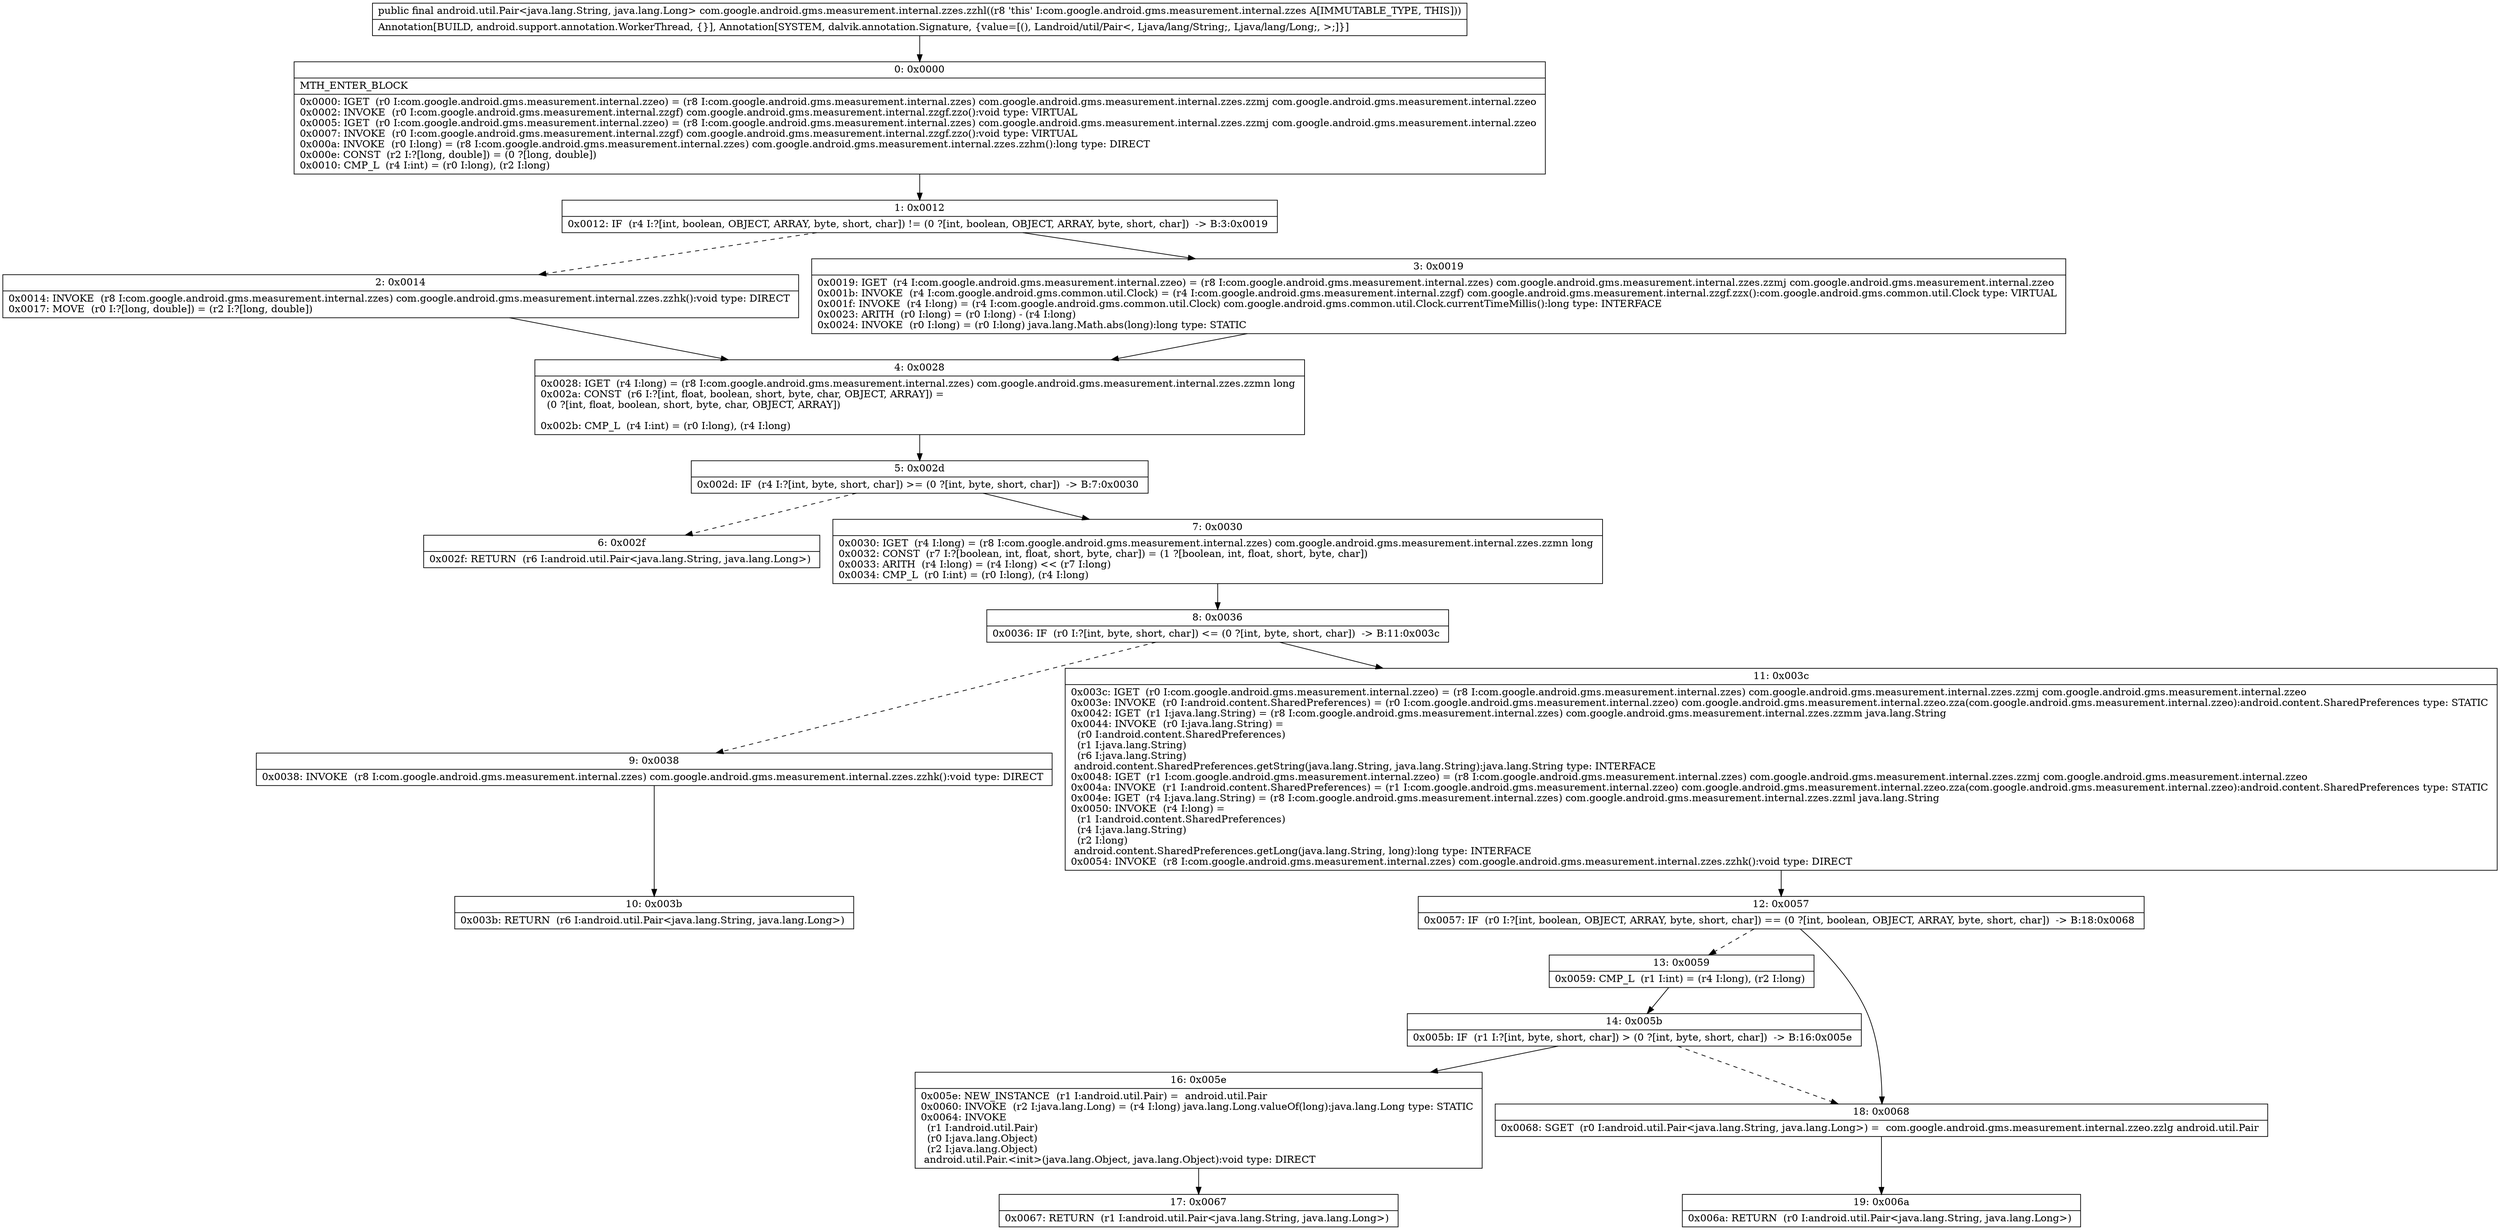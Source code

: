 digraph "CFG forcom.google.android.gms.measurement.internal.zzes.zzhl()Landroid\/util\/Pair;" {
Node_0 [shape=record,label="{0\:\ 0x0000|MTH_ENTER_BLOCK\l|0x0000: IGET  (r0 I:com.google.android.gms.measurement.internal.zzeo) = (r8 I:com.google.android.gms.measurement.internal.zzes) com.google.android.gms.measurement.internal.zzes.zzmj com.google.android.gms.measurement.internal.zzeo \l0x0002: INVOKE  (r0 I:com.google.android.gms.measurement.internal.zzgf) com.google.android.gms.measurement.internal.zzgf.zzo():void type: VIRTUAL \l0x0005: IGET  (r0 I:com.google.android.gms.measurement.internal.zzeo) = (r8 I:com.google.android.gms.measurement.internal.zzes) com.google.android.gms.measurement.internal.zzes.zzmj com.google.android.gms.measurement.internal.zzeo \l0x0007: INVOKE  (r0 I:com.google.android.gms.measurement.internal.zzgf) com.google.android.gms.measurement.internal.zzgf.zzo():void type: VIRTUAL \l0x000a: INVOKE  (r0 I:long) = (r8 I:com.google.android.gms.measurement.internal.zzes) com.google.android.gms.measurement.internal.zzes.zzhm():long type: DIRECT \l0x000e: CONST  (r2 I:?[long, double]) = (0 ?[long, double]) \l0x0010: CMP_L  (r4 I:int) = (r0 I:long), (r2 I:long) \l}"];
Node_1 [shape=record,label="{1\:\ 0x0012|0x0012: IF  (r4 I:?[int, boolean, OBJECT, ARRAY, byte, short, char]) != (0 ?[int, boolean, OBJECT, ARRAY, byte, short, char])  \-\> B:3:0x0019 \l}"];
Node_2 [shape=record,label="{2\:\ 0x0014|0x0014: INVOKE  (r8 I:com.google.android.gms.measurement.internal.zzes) com.google.android.gms.measurement.internal.zzes.zzhk():void type: DIRECT \l0x0017: MOVE  (r0 I:?[long, double]) = (r2 I:?[long, double]) \l}"];
Node_3 [shape=record,label="{3\:\ 0x0019|0x0019: IGET  (r4 I:com.google.android.gms.measurement.internal.zzeo) = (r8 I:com.google.android.gms.measurement.internal.zzes) com.google.android.gms.measurement.internal.zzes.zzmj com.google.android.gms.measurement.internal.zzeo \l0x001b: INVOKE  (r4 I:com.google.android.gms.common.util.Clock) = (r4 I:com.google.android.gms.measurement.internal.zzgf) com.google.android.gms.measurement.internal.zzgf.zzx():com.google.android.gms.common.util.Clock type: VIRTUAL \l0x001f: INVOKE  (r4 I:long) = (r4 I:com.google.android.gms.common.util.Clock) com.google.android.gms.common.util.Clock.currentTimeMillis():long type: INTERFACE \l0x0023: ARITH  (r0 I:long) = (r0 I:long) \- (r4 I:long) \l0x0024: INVOKE  (r0 I:long) = (r0 I:long) java.lang.Math.abs(long):long type: STATIC \l}"];
Node_4 [shape=record,label="{4\:\ 0x0028|0x0028: IGET  (r4 I:long) = (r8 I:com.google.android.gms.measurement.internal.zzes) com.google.android.gms.measurement.internal.zzes.zzmn long \l0x002a: CONST  (r6 I:?[int, float, boolean, short, byte, char, OBJECT, ARRAY]) = \l  (0 ?[int, float, boolean, short, byte, char, OBJECT, ARRAY])\l \l0x002b: CMP_L  (r4 I:int) = (r0 I:long), (r4 I:long) \l}"];
Node_5 [shape=record,label="{5\:\ 0x002d|0x002d: IF  (r4 I:?[int, byte, short, char]) \>= (0 ?[int, byte, short, char])  \-\> B:7:0x0030 \l}"];
Node_6 [shape=record,label="{6\:\ 0x002f|0x002f: RETURN  (r6 I:android.util.Pair\<java.lang.String, java.lang.Long\>) \l}"];
Node_7 [shape=record,label="{7\:\ 0x0030|0x0030: IGET  (r4 I:long) = (r8 I:com.google.android.gms.measurement.internal.zzes) com.google.android.gms.measurement.internal.zzes.zzmn long \l0x0032: CONST  (r7 I:?[boolean, int, float, short, byte, char]) = (1 ?[boolean, int, float, short, byte, char]) \l0x0033: ARITH  (r4 I:long) = (r4 I:long) \<\< (r7 I:long) \l0x0034: CMP_L  (r0 I:int) = (r0 I:long), (r4 I:long) \l}"];
Node_8 [shape=record,label="{8\:\ 0x0036|0x0036: IF  (r0 I:?[int, byte, short, char]) \<= (0 ?[int, byte, short, char])  \-\> B:11:0x003c \l}"];
Node_9 [shape=record,label="{9\:\ 0x0038|0x0038: INVOKE  (r8 I:com.google.android.gms.measurement.internal.zzes) com.google.android.gms.measurement.internal.zzes.zzhk():void type: DIRECT \l}"];
Node_10 [shape=record,label="{10\:\ 0x003b|0x003b: RETURN  (r6 I:android.util.Pair\<java.lang.String, java.lang.Long\>) \l}"];
Node_11 [shape=record,label="{11\:\ 0x003c|0x003c: IGET  (r0 I:com.google.android.gms.measurement.internal.zzeo) = (r8 I:com.google.android.gms.measurement.internal.zzes) com.google.android.gms.measurement.internal.zzes.zzmj com.google.android.gms.measurement.internal.zzeo \l0x003e: INVOKE  (r0 I:android.content.SharedPreferences) = (r0 I:com.google.android.gms.measurement.internal.zzeo) com.google.android.gms.measurement.internal.zzeo.zza(com.google.android.gms.measurement.internal.zzeo):android.content.SharedPreferences type: STATIC \l0x0042: IGET  (r1 I:java.lang.String) = (r8 I:com.google.android.gms.measurement.internal.zzes) com.google.android.gms.measurement.internal.zzes.zzmm java.lang.String \l0x0044: INVOKE  (r0 I:java.lang.String) = \l  (r0 I:android.content.SharedPreferences)\l  (r1 I:java.lang.String)\l  (r6 I:java.lang.String)\l android.content.SharedPreferences.getString(java.lang.String, java.lang.String):java.lang.String type: INTERFACE \l0x0048: IGET  (r1 I:com.google.android.gms.measurement.internal.zzeo) = (r8 I:com.google.android.gms.measurement.internal.zzes) com.google.android.gms.measurement.internal.zzes.zzmj com.google.android.gms.measurement.internal.zzeo \l0x004a: INVOKE  (r1 I:android.content.SharedPreferences) = (r1 I:com.google.android.gms.measurement.internal.zzeo) com.google.android.gms.measurement.internal.zzeo.zza(com.google.android.gms.measurement.internal.zzeo):android.content.SharedPreferences type: STATIC \l0x004e: IGET  (r4 I:java.lang.String) = (r8 I:com.google.android.gms.measurement.internal.zzes) com.google.android.gms.measurement.internal.zzes.zzml java.lang.String \l0x0050: INVOKE  (r4 I:long) = \l  (r1 I:android.content.SharedPreferences)\l  (r4 I:java.lang.String)\l  (r2 I:long)\l android.content.SharedPreferences.getLong(java.lang.String, long):long type: INTERFACE \l0x0054: INVOKE  (r8 I:com.google.android.gms.measurement.internal.zzes) com.google.android.gms.measurement.internal.zzes.zzhk():void type: DIRECT \l}"];
Node_12 [shape=record,label="{12\:\ 0x0057|0x0057: IF  (r0 I:?[int, boolean, OBJECT, ARRAY, byte, short, char]) == (0 ?[int, boolean, OBJECT, ARRAY, byte, short, char])  \-\> B:18:0x0068 \l}"];
Node_13 [shape=record,label="{13\:\ 0x0059|0x0059: CMP_L  (r1 I:int) = (r4 I:long), (r2 I:long) \l}"];
Node_14 [shape=record,label="{14\:\ 0x005b|0x005b: IF  (r1 I:?[int, byte, short, char]) \> (0 ?[int, byte, short, char])  \-\> B:16:0x005e \l}"];
Node_16 [shape=record,label="{16\:\ 0x005e|0x005e: NEW_INSTANCE  (r1 I:android.util.Pair) =  android.util.Pair \l0x0060: INVOKE  (r2 I:java.lang.Long) = (r4 I:long) java.lang.Long.valueOf(long):java.lang.Long type: STATIC \l0x0064: INVOKE  \l  (r1 I:android.util.Pair)\l  (r0 I:java.lang.Object)\l  (r2 I:java.lang.Object)\l android.util.Pair.\<init\>(java.lang.Object, java.lang.Object):void type: DIRECT \l}"];
Node_17 [shape=record,label="{17\:\ 0x0067|0x0067: RETURN  (r1 I:android.util.Pair\<java.lang.String, java.lang.Long\>) \l}"];
Node_18 [shape=record,label="{18\:\ 0x0068|0x0068: SGET  (r0 I:android.util.Pair\<java.lang.String, java.lang.Long\>) =  com.google.android.gms.measurement.internal.zzeo.zzlg android.util.Pair \l}"];
Node_19 [shape=record,label="{19\:\ 0x006a|0x006a: RETURN  (r0 I:android.util.Pair\<java.lang.String, java.lang.Long\>) \l}"];
MethodNode[shape=record,label="{public final android.util.Pair\<java.lang.String, java.lang.Long\> com.google.android.gms.measurement.internal.zzes.zzhl((r8 'this' I:com.google.android.gms.measurement.internal.zzes A[IMMUTABLE_TYPE, THIS]))  | Annotation[BUILD, android.support.annotation.WorkerThread, \{\}], Annotation[SYSTEM, dalvik.annotation.Signature, \{value=[(), Landroid\/util\/Pair\<, Ljava\/lang\/String;, Ljava\/lang\/Long;, \>;]\}]\l}"];
MethodNode -> Node_0;
Node_0 -> Node_1;
Node_1 -> Node_2[style=dashed];
Node_1 -> Node_3;
Node_2 -> Node_4;
Node_3 -> Node_4;
Node_4 -> Node_5;
Node_5 -> Node_6[style=dashed];
Node_5 -> Node_7;
Node_7 -> Node_8;
Node_8 -> Node_9[style=dashed];
Node_8 -> Node_11;
Node_9 -> Node_10;
Node_11 -> Node_12;
Node_12 -> Node_13[style=dashed];
Node_12 -> Node_18;
Node_13 -> Node_14;
Node_14 -> Node_16;
Node_14 -> Node_18[style=dashed];
Node_16 -> Node_17;
Node_18 -> Node_19;
}

